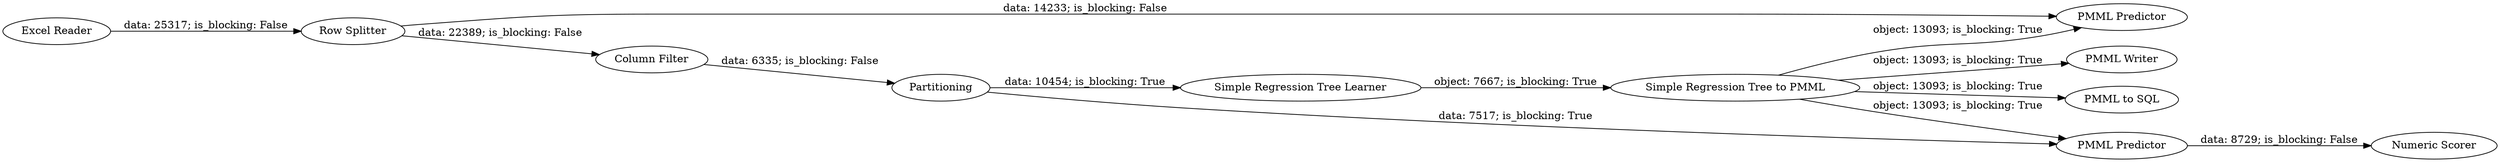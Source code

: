 digraph {
	"8814565630165135069_26" [label="PMML Writer"]
	"8814565630165135069_17" [label="Simple Regression Tree Learner"]
	"8814565630165135069_23" [label="PMML Predictor"]
	"8814565630165135069_16" [label="Column Filter"]
	"8814565630165135069_22" [label="PMML to SQL"]
	"8814565630165135069_2" [label=Partitioning]
	"8814565630165135069_14" [label="Excel Reader"]
	"8814565630165135069_25" [label="Numeric Scorer"]
	"8814565630165135069_20" [label="Row Splitter"]
	"8814565630165135069_18" [label="Simple Regression Tree to PMML"]
	"8814565630165135069_24" [label="PMML Predictor"]
	"8814565630165135069_18" -> "8814565630165135069_23" [label="object: 13093; is_blocking: True"]
	"8814565630165135069_16" -> "8814565630165135069_2" [label="data: 6335; is_blocking: False"]
	"8814565630165135069_2" -> "8814565630165135069_17" [label="data: 10454; is_blocking: True"]
	"8814565630165135069_23" -> "8814565630165135069_25" [label="data: 8729; is_blocking: False"]
	"8814565630165135069_18" -> "8814565630165135069_26" [label="object: 13093; is_blocking: True"]
	"8814565630165135069_20" -> "8814565630165135069_24" [label="data: 14233; is_blocking: False"]
	"8814565630165135069_18" -> "8814565630165135069_22" [label="object: 13093; is_blocking: True"]
	"8814565630165135069_17" -> "8814565630165135069_18" [label="object: 7667; is_blocking: True"]
	"8814565630165135069_2" -> "8814565630165135069_23" [label="data: 7517; is_blocking: True"]
	"8814565630165135069_20" -> "8814565630165135069_16" [label="data: 22389; is_blocking: False"]
	"8814565630165135069_18" -> "8814565630165135069_24" [label="object: 13093; is_blocking: True"]
	"8814565630165135069_14" -> "8814565630165135069_20" [label="data: 25317; is_blocking: False"]
	rankdir=LR
}
